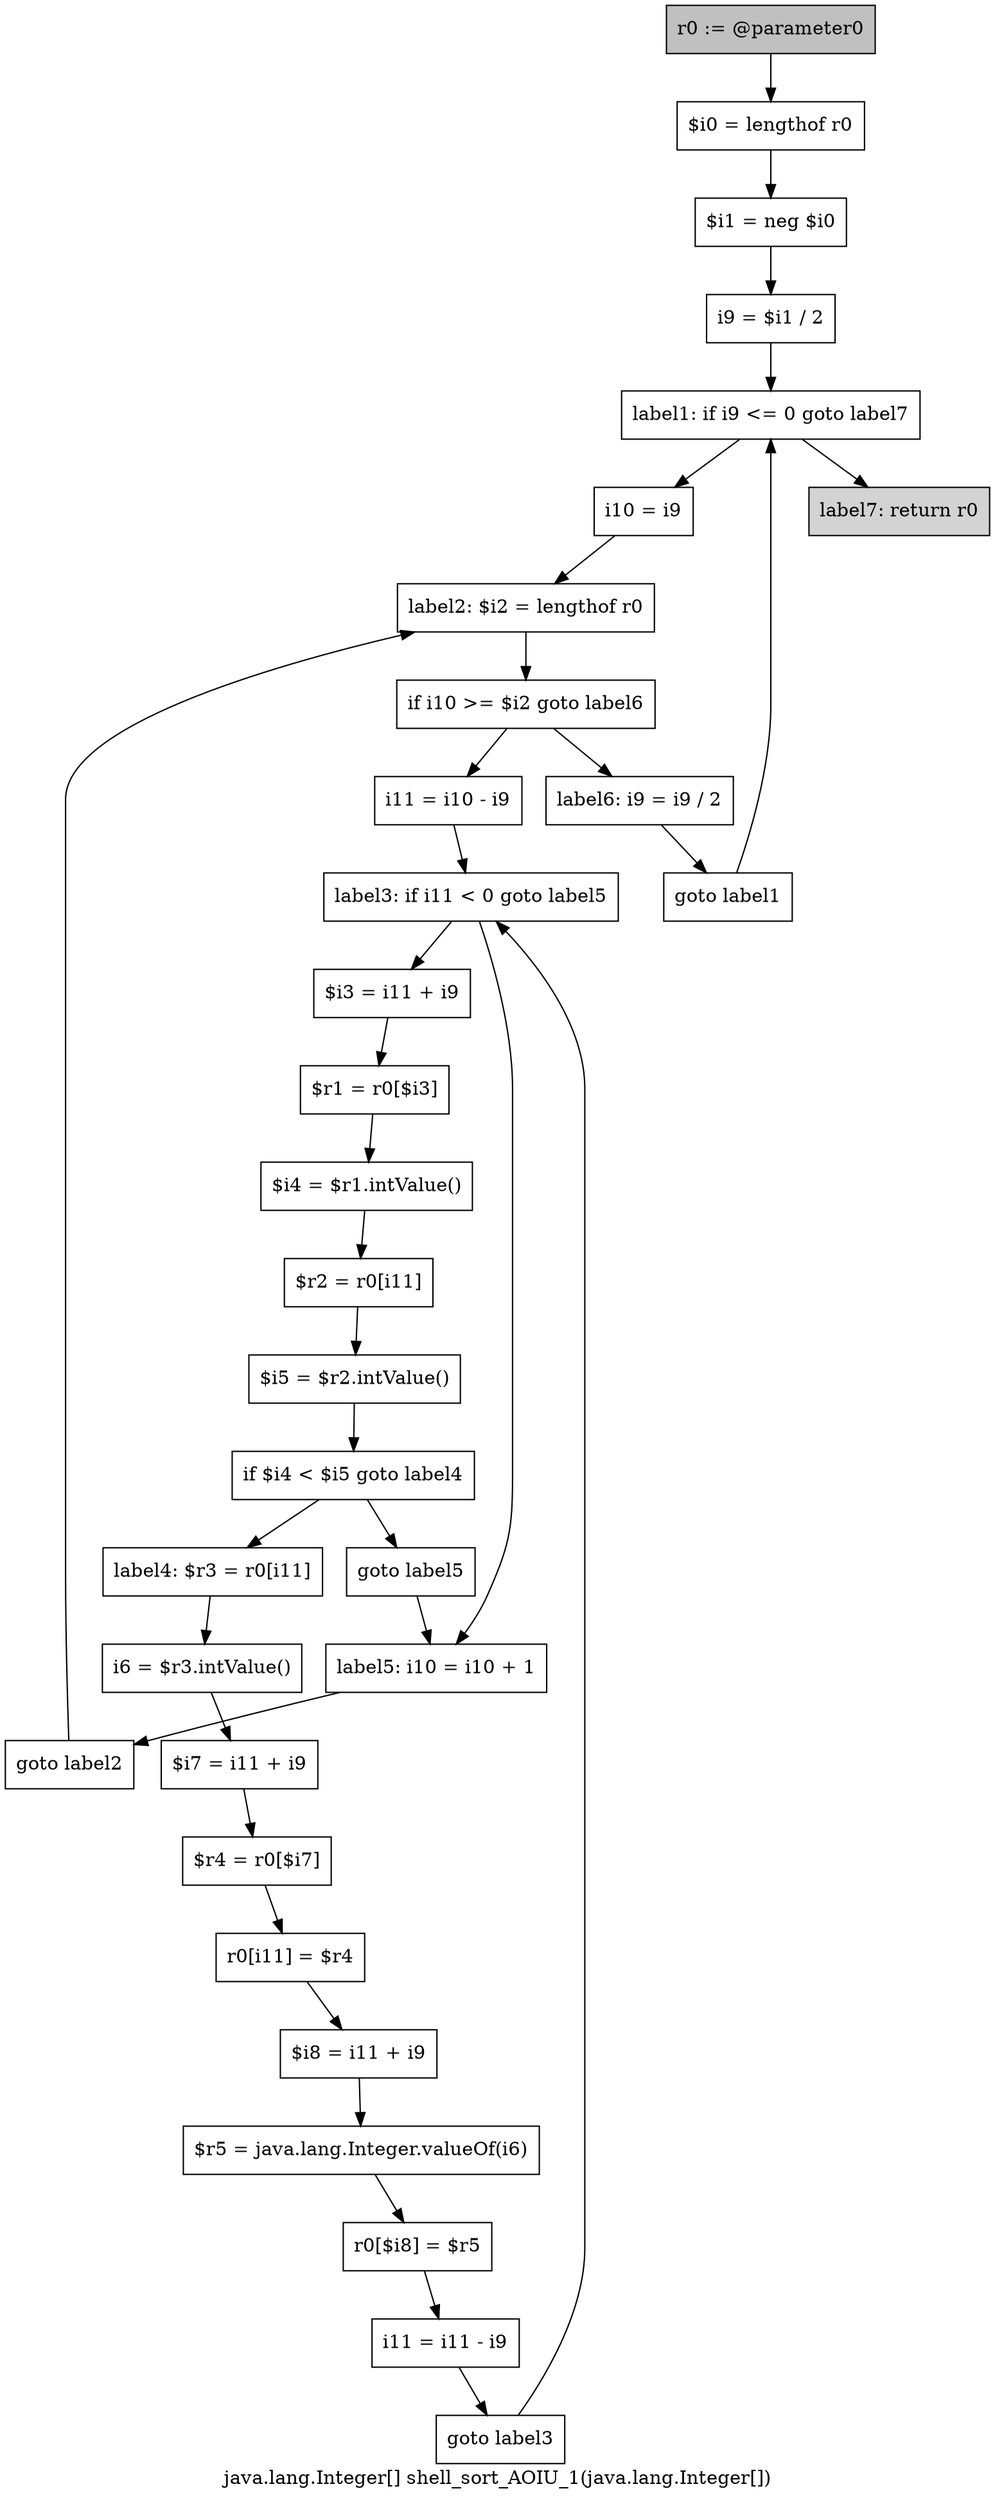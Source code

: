 digraph "java.lang.Integer[] shell_sort_AOIU_1(java.lang.Integer[])" {
    label="java.lang.Integer[] shell_sort_AOIU_1(java.lang.Integer[])";
    node [shape=box];
    "0" [style=filled,fillcolor=gray,label="r0 := @parameter0",];
    "1" [label="$i0 = lengthof r0",];
    "0"->"1";
    "2" [label="$i1 = neg $i0",];
    "1"->"2";
    "3" [label="i9 = $i1 / 2",];
    "2"->"3";
    "4" [label="label1: if i9 <= 0 goto label7",];
    "3"->"4";
    "5" [label="i10 = i9",];
    "4"->"5";
    "31" [style=filled,fillcolor=lightgray,label="label7: return r0",];
    "4"->"31";
    "6" [label="label2: $i2 = lengthof r0",];
    "5"->"6";
    "7" [label="if i10 >= $i2 goto label6",];
    "6"->"7";
    "8" [label="i11 = i10 - i9",];
    "7"->"8";
    "29" [label="label6: i9 = i9 / 2",];
    "7"->"29";
    "9" [label="label3: if i11 < 0 goto label5",];
    "8"->"9";
    "10" [label="$i3 = i11 + i9",];
    "9"->"10";
    "27" [label="label5: i10 = i10 + 1",];
    "9"->"27";
    "11" [label="$r1 = r0[$i3]",];
    "10"->"11";
    "12" [label="$i4 = $r1.intValue()",];
    "11"->"12";
    "13" [label="$r2 = r0[i11]",];
    "12"->"13";
    "14" [label="$i5 = $r2.intValue()",];
    "13"->"14";
    "15" [label="if $i4 < $i5 goto label4",];
    "14"->"15";
    "16" [label="goto label5",];
    "15"->"16";
    "17" [label="label4: $r3 = r0[i11]",];
    "15"->"17";
    "16"->"27";
    "18" [label="i6 = $r3.intValue()",];
    "17"->"18";
    "19" [label="$i7 = i11 + i9",];
    "18"->"19";
    "20" [label="$r4 = r0[$i7]",];
    "19"->"20";
    "21" [label="r0[i11] = $r4",];
    "20"->"21";
    "22" [label="$i8 = i11 + i9",];
    "21"->"22";
    "23" [label="$r5 = java.lang.Integer.valueOf(i6)",];
    "22"->"23";
    "24" [label="r0[$i8] = $r5",];
    "23"->"24";
    "25" [label="i11 = i11 - i9",];
    "24"->"25";
    "26" [label="goto label3",];
    "25"->"26";
    "26"->"9";
    "28" [label="goto label2",];
    "27"->"28";
    "28"->"6";
    "30" [label="goto label1",];
    "29"->"30";
    "30"->"4";
}
